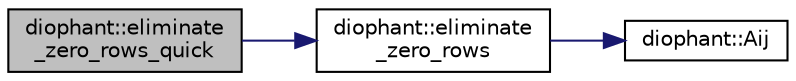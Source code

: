 digraph "diophant::eliminate_zero_rows_quick"
{
  edge [fontname="Helvetica",fontsize="10",labelfontname="Helvetica",labelfontsize="10"];
  node [fontname="Helvetica",fontsize="10",shape=record];
  rankdir="LR";
  Node166 [label="diophant::eliminate\l_zero_rows_quick",height=0.2,width=0.4,color="black", fillcolor="grey75", style="filled", fontcolor="black"];
  Node166 -> Node167 [color="midnightblue",fontsize="10",style="solid",fontname="Helvetica"];
  Node167 [label="diophant::eliminate\l_zero_rows",height=0.2,width=0.4,color="black", fillcolor="white", style="filled",URL="$d7/d9c/classdiophant.html#a084681680627a3f07aade4d6a5480f5b"];
  Node167 -> Node168 [color="midnightblue",fontsize="10",style="solid",fontname="Helvetica"];
  Node168 [label="diophant::Aij",height=0.2,width=0.4,color="black", fillcolor="white", style="filled",URL="$d7/d9c/classdiophant.html#af86d3bf833485e2f2d7b4a19288fc698"];
}
